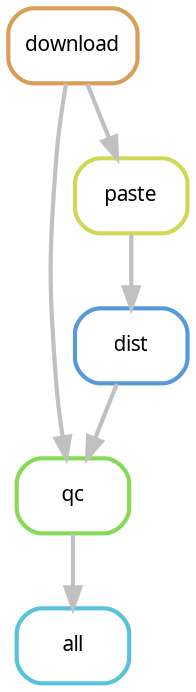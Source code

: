 digraph snakemake_dag {
    graph[bgcolor=white, margin=0];
    node[shape=box, style=rounded, fontname=sans,                 fontsize=10, penwidth=2];
    edge[penwidth=2, color=grey];
	0[label = "all", color = "0.53 0.6 0.85", style="rounded"];
	1[label = "download", color = "0.09 0.6 0.85", style="rounded"];
	2[label = "dist", color = "0.58 0.6 0.85", style="rounded"];
	3[label = "qc", color = "0.27 0.6 0.85", style="rounded"];
	4[label = "paste", color = "0.18 0.6 0.85", style="rounded"];
	3 -> 0
	4 -> 2
	1 -> 3
	2 -> 3
	1 -> 4
}            
